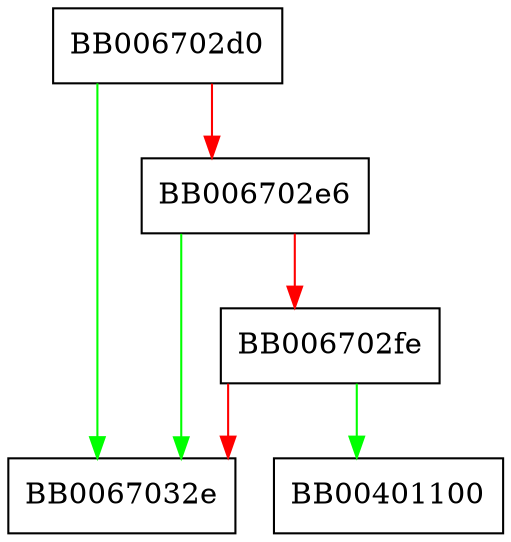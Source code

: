 digraph X509V3_add_value_int {
  node [shape="box"];
  graph [splines=ortho];
  BB006702d0 -> BB0067032e [color="green"];
  BB006702d0 -> BB006702e6 [color="red"];
  BB006702e6 -> BB0067032e [color="green"];
  BB006702e6 -> BB006702fe [color="red"];
  BB006702fe -> BB00401100 [color="green"];
  BB006702fe -> BB0067032e [color="red"];
}
